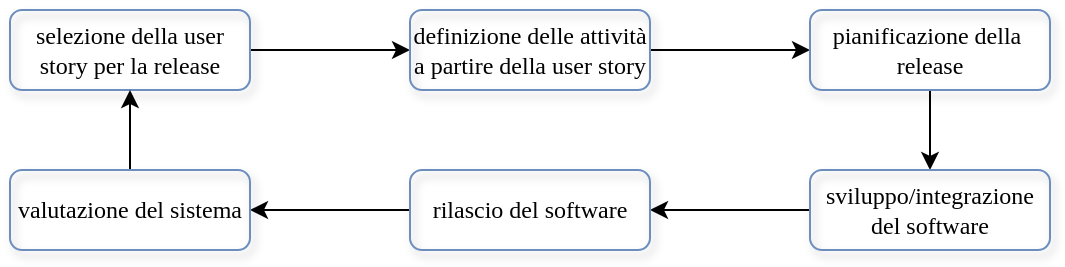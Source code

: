<mxfile version="24.7.17">
  <diagram name="Pagina-1" id="DtxhfLJCDZa9A7eKqKtG">
    <mxGraphModel dx="811" dy="470" grid="1" gridSize="10" guides="1" tooltips="1" connect="1" arrows="1" fold="1" page="1" pageScale="1" pageWidth="827" pageHeight="1169" math="0" shadow="0">
      <root>
        <mxCell id="0" />
        <mxCell id="1" parent="0" />
        <mxCell id="NOTJp6ShSMwm0oVL1q7m-7" style="edgeStyle=orthogonalEdgeStyle;rounded=0;orthogonalLoop=1;jettySize=auto;html=1;entryX=0;entryY=0.5;entryDx=0;entryDy=0;" edge="1" parent="1" source="NOTJp6ShSMwm0oVL1q7m-1" target="NOTJp6ShSMwm0oVL1q7m-2">
          <mxGeometry relative="1" as="geometry" />
        </mxCell>
        <mxCell id="NOTJp6ShSMwm0oVL1q7m-1" value="selezione della user story per la release" style="rounded=1;whiteSpace=wrap;html=1;fillColor=none;gradientColor=#7ea6e0;strokeColor=#6c8ebf;shadow=1;fontFamily=Times New Roman;" vertex="1" parent="1">
          <mxGeometry x="200" y="240" width="120" height="40" as="geometry" />
        </mxCell>
        <mxCell id="NOTJp6ShSMwm0oVL1q7m-8" style="edgeStyle=orthogonalEdgeStyle;rounded=0;orthogonalLoop=1;jettySize=auto;html=1;entryX=0;entryY=0.5;entryDx=0;entryDy=0;" edge="1" parent="1" source="NOTJp6ShSMwm0oVL1q7m-2" target="NOTJp6ShSMwm0oVL1q7m-3">
          <mxGeometry relative="1" as="geometry" />
        </mxCell>
        <mxCell id="NOTJp6ShSMwm0oVL1q7m-2" value="definizione delle attività a partire della user story" style="rounded=1;whiteSpace=wrap;html=1;fillColor=none;gradientColor=#7ea6e0;strokeColor=#6c8ebf;shadow=1;fontFamily=Times New Roman;" vertex="1" parent="1">
          <mxGeometry x="400" y="240" width="120" height="40" as="geometry" />
        </mxCell>
        <mxCell id="NOTJp6ShSMwm0oVL1q7m-9" style="edgeStyle=orthogonalEdgeStyle;rounded=0;orthogonalLoop=1;jettySize=auto;html=1;" edge="1" parent="1" source="NOTJp6ShSMwm0oVL1q7m-3" target="NOTJp6ShSMwm0oVL1q7m-4">
          <mxGeometry relative="1" as="geometry" />
        </mxCell>
        <mxCell id="NOTJp6ShSMwm0oVL1q7m-3" value="pianificazione della&amp;nbsp; release" style="rounded=1;whiteSpace=wrap;html=1;fillColor=none;gradientColor=#7ea6e0;strokeColor=#6c8ebf;shadow=1;fontFamily=Times New Roman;" vertex="1" parent="1">
          <mxGeometry x="600" y="240" width="120" height="40" as="geometry" />
        </mxCell>
        <mxCell id="NOTJp6ShSMwm0oVL1q7m-10" style="edgeStyle=orthogonalEdgeStyle;rounded=0;orthogonalLoop=1;jettySize=auto;html=1;entryX=1;entryY=0.5;entryDx=0;entryDy=0;" edge="1" parent="1" source="NOTJp6ShSMwm0oVL1q7m-4" target="NOTJp6ShSMwm0oVL1q7m-5">
          <mxGeometry relative="1" as="geometry" />
        </mxCell>
        <mxCell id="NOTJp6ShSMwm0oVL1q7m-4" value="sviluppo/integrazione del software" style="rounded=1;whiteSpace=wrap;html=1;fillColor=none;gradientColor=#7ea6e0;strokeColor=#6c8ebf;shadow=1;fontFamily=Times New Roman;" vertex="1" parent="1">
          <mxGeometry x="600" y="320" width="120" height="40" as="geometry" />
        </mxCell>
        <mxCell id="NOTJp6ShSMwm0oVL1q7m-11" style="edgeStyle=orthogonalEdgeStyle;rounded=0;orthogonalLoop=1;jettySize=auto;html=1;" edge="1" parent="1" source="NOTJp6ShSMwm0oVL1q7m-5" target="NOTJp6ShSMwm0oVL1q7m-6">
          <mxGeometry relative="1" as="geometry" />
        </mxCell>
        <mxCell id="NOTJp6ShSMwm0oVL1q7m-5" value="rilascio del software" style="rounded=1;whiteSpace=wrap;html=1;fillColor=none;gradientColor=#7ea6e0;strokeColor=#6c8ebf;shadow=1;fontFamily=Times New Roman;" vertex="1" parent="1">
          <mxGeometry x="400" y="320" width="120" height="40" as="geometry" />
        </mxCell>
        <mxCell id="NOTJp6ShSMwm0oVL1q7m-12" style="edgeStyle=orthogonalEdgeStyle;rounded=0;orthogonalLoop=1;jettySize=auto;html=1;" edge="1" parent="1" source="NOTJp6ShSMwm0oVL1q7m-6" target="NOTJp6ShSMwm0oVL1q7m-1">
          <mxGeometry relative="1" as="geometry" />
        </mxCell>
        <mxCell id="NOTJp6ShSMwm0oVL1q7m-6" value="valutazione del sistema" style="rounded=1;whiteSpace=wrap;html=1;fillColor=none;gradientColor=#7ea6e0;strokeColor=#6c8ebf;shadow=1;fontFamily=Times New Roman;" vertex="1" parent="1">
          <mxGeometry x="200" y="320" width="120" height="40" as="geometry" />
        </mxCell>
      </root>
    </mxGraphModel>
  </diagram>
</mxfile>
